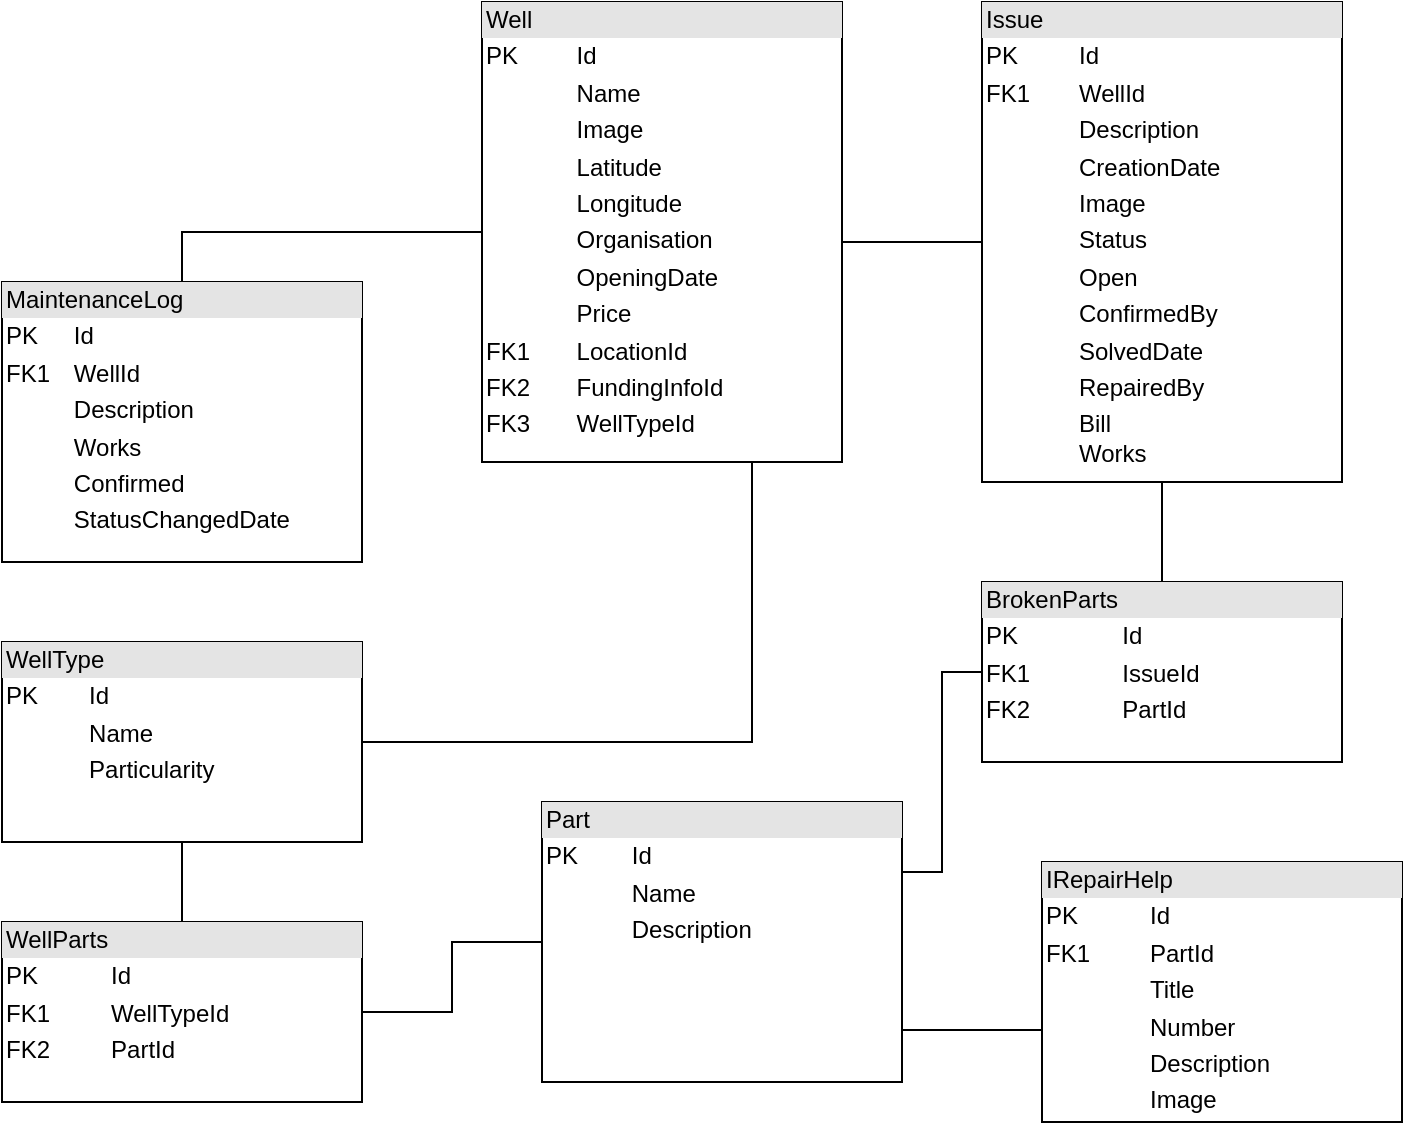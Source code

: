 <mxfile version="12.5.8" type="github"><diagram id="-WvY9IqTgiOSWz1r8BoK" name="Page-1"><mxGraphModel dx="868" dy="429" grid="1" gridSize="10" guides="1" tooltips="1" connect="1" arrows="1" fold="1" page="1" pageScale="1" pageWidth="827" pageHeight="1169" math="0" shadow="0"><root><mxCell id="0"/><mxCell id="1" parent="0"/><mxCell id="LR3L2sFocGSLcAAUDH4j-36" style="edgeStyle=orthogonalEdgeStyle;rounded=0;orthogonalLoop=1;jettySize=auto;html=1;exitX=1;exitY=0.75;exitDx=0;exitDy=0;entryX=0;entryY=0.5;entryDx=0;entryDy=0;endArrow=none;endFill=0;" parent="1" source="LR3L2sFocGSLcAAUDH4j-1" target="LR3L2sFocGSLcAAUDH4j-11" edge="1"><mxGeometry relative="1" as="geometry"><Array as="points"><mxPoint x="450" y="130"/></Array></mxGeometry></mxCell><mxCell id="LR3L2sFocGSLcAAUDH4j-37" style="edgeStyle=orthogonalEdgeStyle;rounded=0;orthogonalLoop=1;jettySize=auto;html=1;exitX=0;exitY=0.5;exitDx=0;exitDy=0;entryX=0.5;entryY=0;entryDx=0;entryDy=0;endArrow=none;endFill=0;" parent="1" source="LR3L2sFocGSLcAAUDH4j-1" target="LR3L2sFocGSLcAAUDH4j-4" edge="1"><mxGeometry relative="1" as="geometry"/></mxCell><mxCell id="LR3L2sFocGSLcAAUDH4j-40" style="edgeStyle=orthogonalEdgeStyle;rounded=0;orthogonalLoop=1;jettySize=auto;html=1;exitX=0.75;exitY=1;exitDx=0;exitDy=0;entryX=1;entryY=0.5;entryDx=0;entryDy=0;endArrow=none;endFill=0;" parent="1" source="LR3L2sFocGSLcAAUDH4j-1" target="LR3L2sFocGSLcAAUDH4j-9" edge="1"><mxGeometry relative="1" as="geometry"/></mxCell><mxCell id="LR3L2sFocGSLcAAUDH4j-1" value="&lt;div style=&quot;box-sizing: border-box ; width: 100% ; background: #e4e4e4 ; padding: 2px&quot;&gt;Well&lt;/div&gt;&lt;table style=&quot;width: 100% ; font-size: 1em&quot; cellspacing=&quot;0&quot; cellpadding=&quot;2&quot;&gt;&lt;tbody&gt;&lt;tr&gt;&lt;td&gt;PK&lt;/td&gt;&lt;td&gt;Id&lt;/td&gt;&lt;/tr&gt;&lt;tr&gt;&lt;td&gt;&lt;br&gt;&lt;/td&gt;&lt;td&gt;Name&lt;/td&gt;&lt;/tr&gt;&lt;tr&gt;&lt;td&gt;&lt;br&gt;&lt;/td&gt;&lt;td&gt;Image&lt;br&gt;&lt;/td&gt;&lt;/tr&gt;&lt;tr&gt;&lt;td&gt;&lt;br&gt;&lt;/td&gt;&lt;td&gt;Latitude&lt;br&gt;&lt;/td&gt;&lt;/tr&gt;&lt;tr&gt;&lt;td&gt;&lt;br&gt;&lt;/td&gt;&lt;td&gt;Longitude&lt;br&gt;&lt;/td&gt;&lt;/tr&gt;&lt;tr&gt;&lt;td&gt;&lt;br&gt;&lt;/td&gt;&lt;td&gt;Organisation&lt;br&gt;&lt;/td&gt;&lt;/tr&gt;&lt;tr&gt;&lt;td&gt;&lt;br&gt;&lt;/td&gt;&lt;td&gt;OpeningDate&lt;br&gt;&lt;/td&gt;&lt;/tr&gt;&lt;tr&gt;&lt;td&gt;&lt;br&gt;&lt;/td&gt;&lt;td&gt;Price&lt;br&gt;&lt;/td&gt;&lt;/tr&gt;&lt;tr&gt;&lt;td&gt;FK1&lt;br&gt;&lt;/td&gt;&lt;td&gt;LocationId&lt;br&gt;&lt;/td&gt;&lt;/tr&gt;&lt;tr&gt;&lt;td&gt;FK2&lt;br&gt;&lt;/td&gt;&lt;td&gt;FundingInfoId&lt;br&gt;&lt;/td&gt;&lt;/tr&gt;&lt;tr&gt;&lt;td&gt;FK3&lt;br&gt;&lt;/td&gt;&lt;td&gt;WellTypeId&lt;br&gt;&lt;/td&gt;&lt;/tr&gt;&lt;/tbody&gt;&lt;/table&gt;" style="verticalAlign=top;align=left;overflow=fill;html=1;" parent="1" vertex="1"><mxGeometry x="270" y="10" width="180" height="230" as="geometry"/></mxCell><mxCell id="Q_t2X5OJF2xRAOdZ_O4k-2" style="edgeStyle=orthogonalEdgeStyle;rounded=0;orthogonalLoop=1;jettySize=auto;html=1;exitX=0.5;exitY=1;exitDx=0;exitDy=0;entryX=0.5;entryY=0;entryDx=0;entryDy=0;endArrow=none;endFill=0;" parent="1" source="LR3L2sFocGSLcAAUDH4j-9" target="Q_t2X5OJF2xRAOdZ_O4k-1" edge="1"><mxGeometry relative="1" as="geometry"/></mxCell><mxCell id="LR3L2sFocGSLcAAUDH4j-9" value="&lt;div style=&quot;box-sizing: border-box ; width: 100% ; background: #e4e4e4 ; padding: 2px&quot;&gt;WellType&lt;/div&gt;&lt;table style=&quot;width: 100% ; font-size: 1em&quot; cellspacing=&quot;0&quot; cellpadding=&quot;2&quot;&gt;&lt;tbody&gt;&lt;tr&gt;&lt;td&gt;PK&lt;/td&gt;&lt;td&gt;Id&lt;/td&gt;&lt;/tr&gt;&lt;tr&gt;&lt;td&gt;&lt;br&gt;&lt;/td&gt;&lt;td&gt;Name&lt;/td&gt;&lt;/tr&gt;&lt;tr&gt;&lt;td&gt;&lt;br&gt;&lt;/td&gt;&lt;td&gt;Particularity&lt;/td&gt;&lt;/tr&gt;&lt;tr&gt;&lt;td&gt;&lt;br&gt;&lt;/td&gt;&lt;td&gt;&lt;br&gt;&lt;/td&gt;&lt;/tr&gt;&lt;/tbody&gt;&lt;/table&gt;" style="verticalAlign=top;align=left;overflow=fill;html=1;" parent="1" vertex="1"><mxGeometry x="30" y="330" width="180" height="100" as="geometry"/></mxCell><mxCell id="LR3L2sFocGSLcAAUDH4j-47" style="edgeStyle=orthogonalEdgeStyle;rounded=0;orthogonalLoop=1;jettySize=auto;html=1;exitX=1;exitY=0.25;exitDx=0;exitDy=0;entryX=0;entryY=0.5;entryDx=0;entryDy=0;endArrow=none;endFill=0;" parent="1" source="LR3L2sFocGSLcAAUDH4j-10" target="LR3L2sFocGSLcAAUDH4j-12" edge="1"><mxGeometry relative="1" as="geometry"/></mxCell><mxCell id="LR3L2sFocGSLcAAUDH4j-10" value="&lt;div style=&quot;box-sizing: border-box ; width: 100% ; background: #e4e4e4 ; padding: 2px&quot;&gt;Part&lt;/div&gt;&lt;table style=&quot;width: 100% ; font-size: 1em&quot; cellspacing=&quot;0&quot; cellpadding=&quot;2&quot;&gt;&lt;tbody&gt;&lt;tr&gt;&lt;td&gt;PK&lt;/td&gt;&lt;td&gt;Id&lt;/td&gt;&lt;/tr&gt;&lt;tr&gt;&lt;td&gt;&lt;br&gt;&lt;/td&gt;&lt;td&gt;Name&lt;/td&gt;&lt;/tr&gt;&lt;tr&gt;&lt;td&gt;&lt;br&gt;&lt;/td&gt;&lt;td&gt;Description&lt;/td&gt;&lt;/tr&gt;&lt;/tbody&gt;&lt;/table&gt;" style="verticalAlign=top;align=left;overflow=fill;html=1;" parent="1" vertex="1"><mxGeometry x="300" y="410" width="180" height="140" as="geometry"/></mxCell><mxCell id="LR3L2sFocGSLcAAUDH4j-11" value="&lt;div style=&quot;box-sizing: border-box ; width: 100% ; background: #e4e4e4 ; padding: 2px&quot;&gt;Issue&lt;/div&gt;&lt;table style=&quot;width: 100% ; font-size: 1em&quot; cellspacing=&quot;0&quot; cellpadding=&quot;2&quot;&gt;&lt;tbody&gt;&lt;tr&gt;&lt;td&gt;PK&lt;/td&gt;&lt;td&gt;Id&lt;/td&gt;&lt;/tr&gt;&lt;tr&gt;&lt;td&gt;FK1&lt;/td&gt;&lt;td&gt;WellId&lt;/td&gt;&lt;/tr&gt;&lt;tr&gt;&lt;td&gt;&lt;br&gt;&lt;/td&gt;&lt;td&gt;Description&lt;/td&gt;&lt;/tr&gt;&lt;tr&gt;&lt;td&gt;&lt;br&gt;&lt;/td&gt;&lt;td&gt;CreationDate&lt;/td&gt;&lt;/tr&gt;&lt;tr&gt;&lt;td&gt;&lt;br&gt;&lt;/td&gt;&lt;td&gt;Image&lt;/td&gt;&lt;/tr&gt;&lt;tr&gt;&lt;td&gt;&lt;br&gt;&lt;/td&gt;&lt;td&gt;Status&lt;/td&gt;&lt;/tr&gt;&lt;tr&gt;&lt;td&gt;&lt;br&gt;&lt;/td&gt;&lt;td&gt;Open&lt;/td&gt;&lt;/tr&gt;&lt;tr&gt;&lt;td&gt;&lt;br&gt;&lt;/td&gt;&lt;td&gt;ConfirmedBy&lt;/td&gt;&lt;/tr&gt;&lt;tr&gt;&lt;td&gt;&lt;br&gt;&lt;/td&gt;&lt;td&gt;SolvedDate&lt;/td&gt;&lt;/tr&gt;&lt;tr&gt;&lt;td&gt;&lt;br&gt;&lt;/td&gt;&lt;td&gt;RepairedBy&lt;/td&gt;&lt;/tr&gt;&lt;tr&gt;&lt;td&gt;&lt;br&gt;&lt;/td&gt;&lt;td&gt;Bill&lt;br&gt;Works&lt;br&gt;&lt;/td&gt;&lt;/tr&gt;&lt;/tbody&gt;&lt;/table&gt;" style="verticalAlign=top;align=left;overflow=fill;html=1;" parent="1" vertex="1"><mxGeometry x="520" y="10" width="180" height="240" as="geometry"/></mxCell><mxCell id="LR3L2sFocGSLcAAUDH4j-44" style="edgeStyle=orthogonalEdgeStyle;rounded=0;orthogonalLoop=1;jettySize=auto;html=1;exitX=0.5;exitY=0;exitDx=0;exitDy=0;entryX=0.5;entryY=1;entryDx=0;entryDy=0;endArrow=none;endFill=0;" parent="1" source="LR3L2sFocGSLcAAUDH4j-12" target="LR3L2sFocGSLcAAUDH4j-11" edge="1"><mxGeometry relative="1" as="geometry"/></mxCell><mxCell id="LR3L2sFocGSLcAAUDH4j-12" value="&lt;div style=&quot;box-sizing: border-box ; width: 100% ; background: #e4e4e4 ; padding: 2px&quot;&gt;BrokenParts&lt;/div&gt;&lt;table style=&quot;width: 100% ; font-size: 1em&quot; cellspacing=&quot;0&quot; cellpadding=&quot;2&quot;&gt;&lt;tbody&gt;&lt;tr&gt;&lt;td&gt;PK&lt;br&gt;&lt;/td&gt;&lt;td&gt;Id&lt;br&gt;&lt;/td&gt;&lt;/tr&gt;&lt;tr&gt;&lt;td&gt;FK1&lt;/td&gt;&lt;td&gt;IssueId&lt;/td&gt;&lt;/tr&gt;&lt;tr&gt;&lt;td&gt;FK2&lt;br&gt;&lt;/td&gt;&lt;td&gt;PartId&lt;br&gt;&lt;/td&gt;&lt;/tr&gt;&lt;/tbody&gt;&lt;/table&gt;" style="verticalAlign=top;align=left;overflow=fill;html=1;" parent="1" vertex="1"><mxGeometry x="520" y="300" width="180" height="90" as="geometry"/></mxCell><mxCell id="LR3L2sFocGSLcAAUDH4j-46" style="edgeStyle=orthogonalEdgeStyle;rounded=0;orthogonalLoop=1;jettySize=auto;html=1;exitX=0;exitY=0.646;exitDx=0;exitDy=0;entryX=1;entryY=0.75;entryDx=0;entryDy=0;endArrow=none;endFill=0;exitPerimeter=0;" parent="1" target="LR3L2sFocGSLcAAUDH4j-10" edge="1" source="LR3L2sFocGSLcAAUDH4j-26"><mxGeometry relative="1" as="geometry"><mxPoint x="520" y="665" as="sourcePoint"/><Array as="points"><mxPoint x="480" y="524"/></Array></mxGeometry></mxCell><mxCell id="LR3L2sFocGSLcAAUDH4j-26" value="&lt;div style=&quot;box-sizing: border-box ; width: 100% ; background: #e4e4e4 ; padding: 2px&quot;&gt;IRepairHelp&lt;/div&gt;&lt;table style=&quot;width: 100% ; font-size: 1em&quot; cellspacing=&quot;0&quot; cellpadding=&quot;2&quot;&gt;&lt;tbody&gt;&lt;tr&gt;&lt;td&gt;PK&lt;/td&gt;&lt;td&gt;Id&lt;/td&gt;&lt;/tr&gt;&lt;tr&gt;&lt;td&gt;FK1&lt;/td&gt;&lt;td&gt;PartId&lt;/td&gt;&lt;/tr&gt;&lt;tr&gt;&lt;td&gt;&lt;br&gt;&lt;/td&gt;&lt;td&gt;Title&lt;/td&gt;&lt;/tr&gt;&lt;tr&gt;&lt;td&gt;&lt;br&gt;&lt;/td&gt;&lt;td&gt;Number&lt;br&gt;&lt;/td&gt;&lt;/tr&gt;&lt;tr&gt;&lt;td&gt;&lt;br&gt;&lt;/td&gt;&lt;td&gt;Description&lt;br&gt;&lt;/td&gt;&lt;/tr&gt;&lt;tr&gt;&lt;td&gt;&lt;br&gt;&lt;/td&gt;&lt;td&gt;Image&lt;br&gt;&lt;/td&gt;&lt;/tr&gt;&lt;/tbody&gt;&lt;/table&gt;" style="verticalAlign=top;align=left;overflow=fill;html=1;" parent="1" vertex="1"><mxGeometry x="550" y="440" width="180" height="130" as="geometry"/></mxCell><mxCell id="LR3L2sFocGSLcAAUDH4j-4" value="&lt;div style=&quot;box-sizing: border-box ; width: 100% ; background: #e4e4e4 ; padding: 2px&quot;&gt;MaintenanceLog&lt;br&gt;&lt;/div&gt;&lt;table style=&quot;width: 100% ; font-size: 1em&quot; cellspacing=&quot;0&quot; cellpadding=&quot;2&quot;&gt;&lt;tbody&gt;&lt;tr&gt;&lt;td&gt;PK&lt;/td&gt;&lt;td&gt;Id&lt;/td&gt;&lt;/tr&gt;&lt;tr&gt;&lt;td&gt;FK1&lt;/td&gt;&lt;td&gt;WellId&lt;/td&gt;&lt;/tr&gt;&lt;tr&gt;&lt;td&gt;&lt;br&gt;&lt;/td&gt;&lt;td&gt;Description&lt;/td&gt;&lt;/tr&gt;&lt;tr&gt;&lt;td&gt;&lt;br&gt;&lt;/td&gt;&lt;td&gt;Works&lt;br&gt;&lt;/td&gt;&lt;/tr&gt;&lt;tr&gt;&lt;td&gt;&lt;br&gt;&lt;/td&gt;&lt;td&gt;Confirmed&lt;br&gt;&lt;/td&gt;&lt;/tr&gt;&lt;tr&gt;&lt;td&gt;&lt;br&gt;&lt;/td&gt;&lt;td&gt;StatusChangedDate&lt;br&gt;&lt;/td&gt;&lt;/tr&gt;&lt;/tbody&gt;&lt;/table&gt;" style="verticalAlign=top;align=left;overflow=fill;html=1;" parent="1" vertex="1"><mxGeometry x="30" y="150" width="180" height="140" as="geometry"/></mxCell><mxCell id="Q_t2X5OJF2xRAOdZ_O4k-3" style="edgeStyle=orthogonalEdgeStyle;rounded=0;orthogonalLoop=1;jettySize=auto;html=1;exitX=1;exitY=0.5;exitDx=0;exitDy=0;entryX=0;entryY=0.5;entryDx=0;entryDy=0;endArrow=none;endFill=0;" parent="1" source="Q_t2X5OJF2xRAOdZ_O4k-1" target="LR3L2sFocGSLcAAUDH4j-10" edge="1"><mxGeometry relative="1" as="geometry"/></mxCell><mxCell id="Q_t2X5OJF2xRAOdZ_O4k-1" value="&lt;div style=&quot;box-sizing: border-box ; width: 100% ; background: #e4e4e4 ; padding: 2px&quot;&gt;WellParts&lt;/div&gt;&lt;table style=&quot;width: 100% ; font-size: 1em&quot; cellspacing=&quot;0&quot; cellpadding=&quot;2&quot;&gt;&lt;tbody&gt;&lt;tr&gt;&lt;td&gt;PK&lt;br&gt;&lt;/td&gt;&lt;td&gt;Id&lt;br&gt;&lt;/td&gt;&lt;/tr&gt;&lt;tr&gt;&lt;td&gt;FK1&lt;/td&gt;&lt;td&gt;WellTypeId&lt;/td&gt;&lt;/tr&gt;&lt;tr&gt;&lt;td&gt;FK2&lt;/td&gt;&lt;td&gt;PartId&lt;/td&gt;&lt;/tr&gt;&lt;tr&gt;&lt;td&gt;&lt;br&gt;&lt;/td&gt;&lt;td&gt;&lt;br&gt;&lt;/td&gt;&lt;/tr&gt;&lt;/tbody&gt;&lt;/table&gt;" style="verticalAlign=top;align=left;overflow=fill;html=1;" parent="1" vertex="1"><mxGeometry x="30" y="470" width="180" height="90" as="geometry"/></mxCell></root></mxGraphModel></diagram></mxfile>